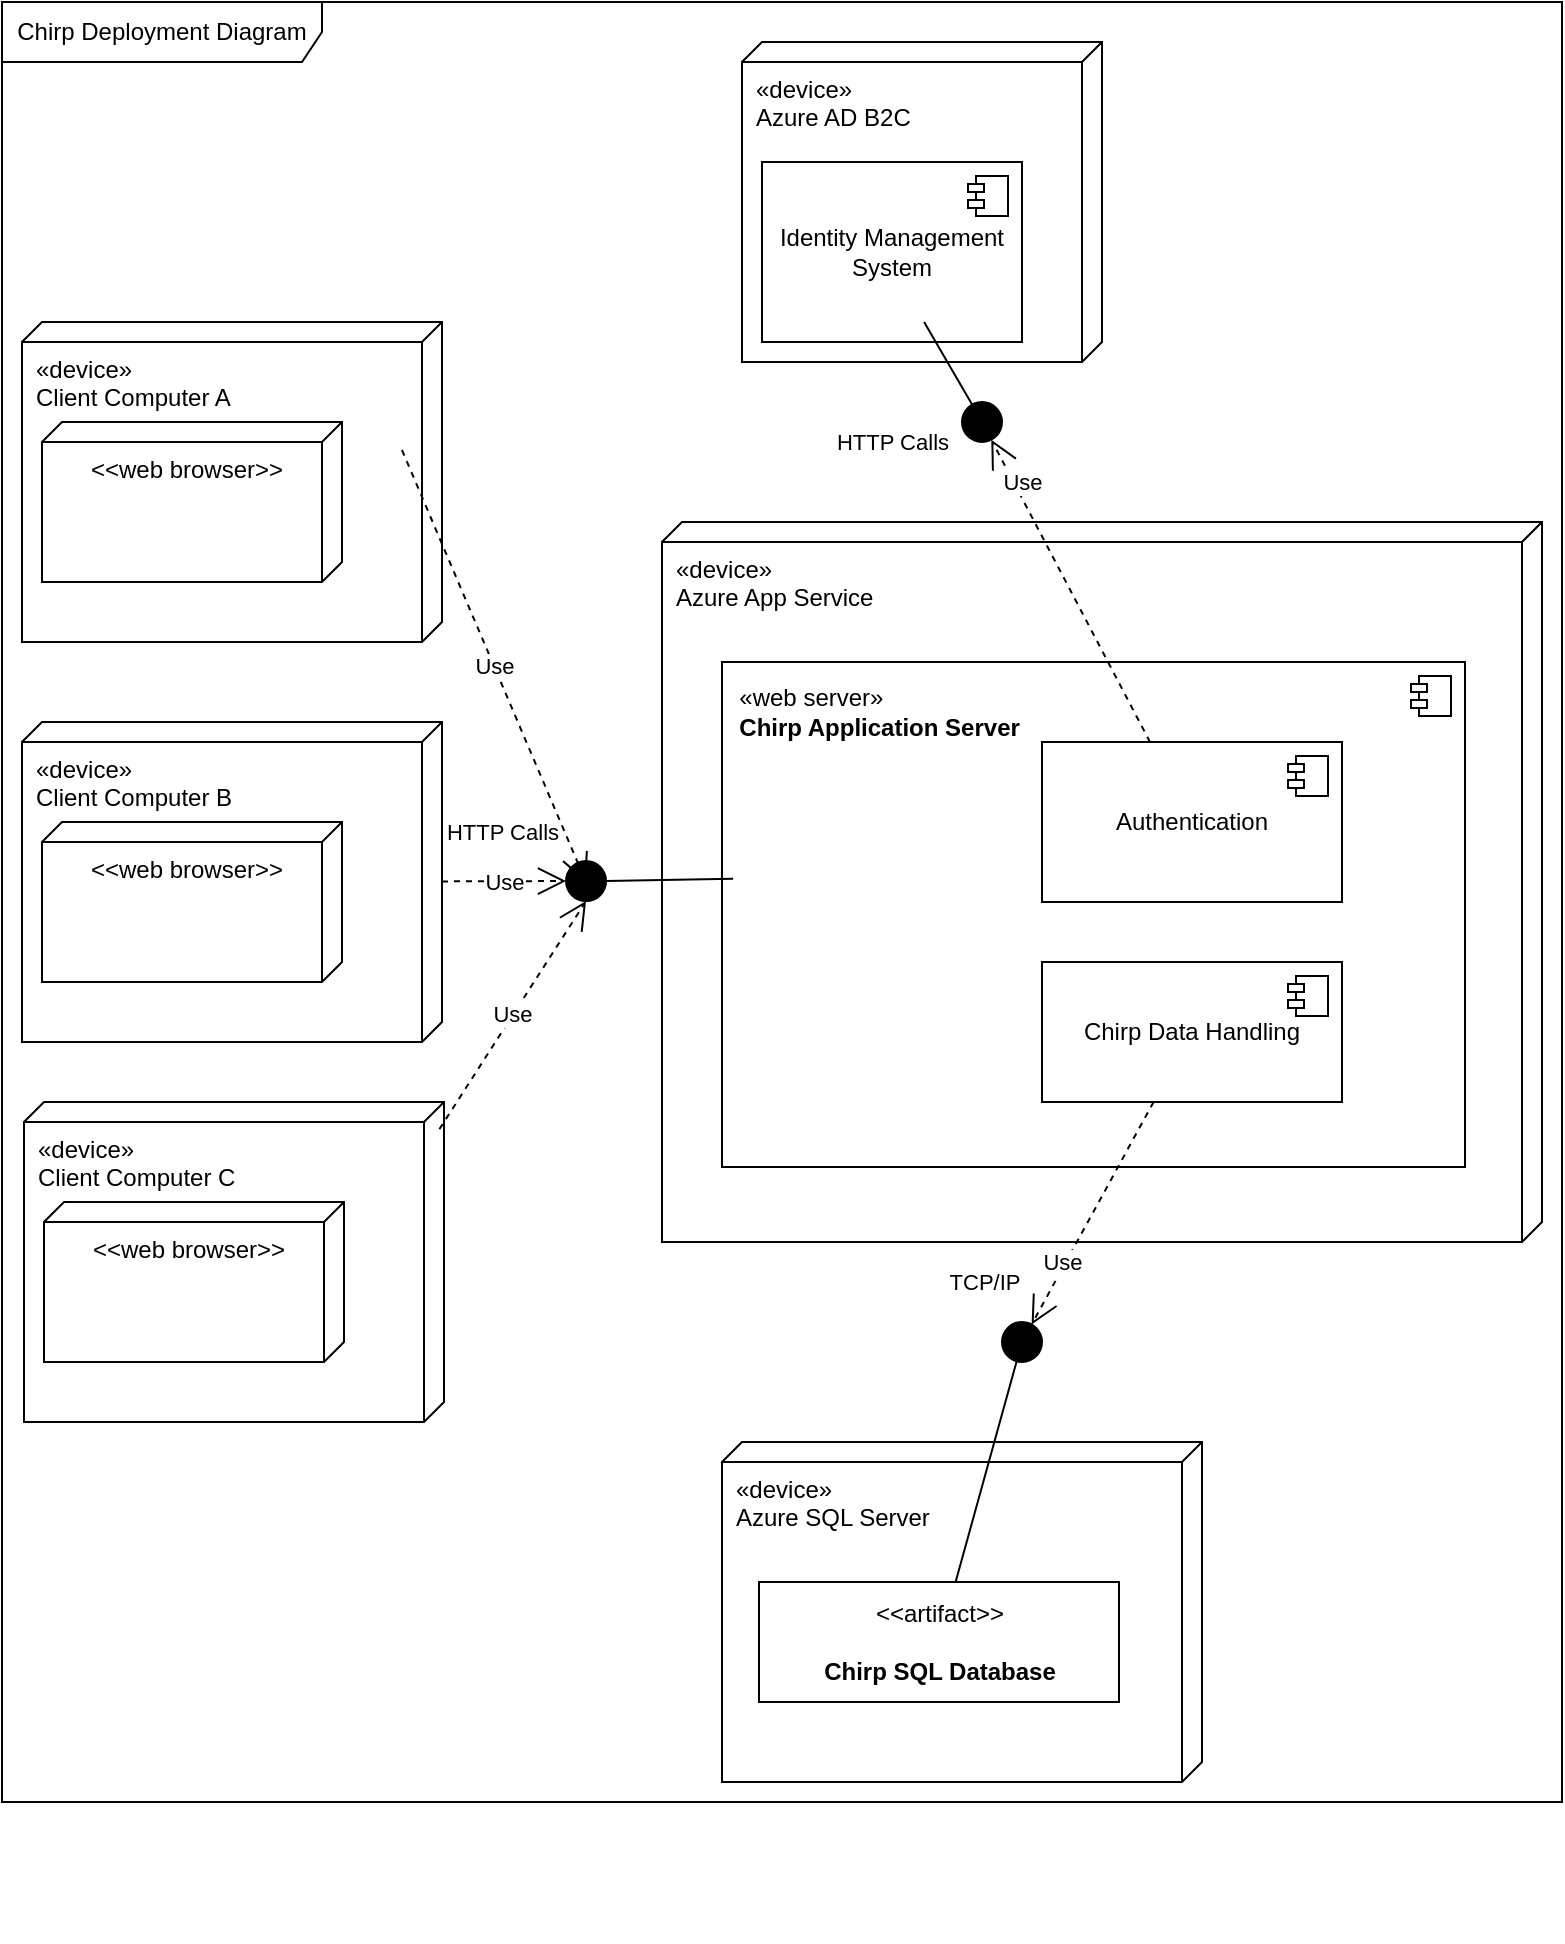 <mxfile version="22.1.11" type="device">
  <diagram name="Page-1" id="UhPslssxLkJ7Oux8vyJi">
    <mxGraphModel dx="1422" dy="838" grid="1" gridSize="10" guides="1" tooltips="1" connect="1" arrows="1" fold="1" page="1" pageScale="1" pageWidth="850" pageHeight="1100" math="0" shadow="0">
      <root>
        <mxCell id="0" />
        <mxCell id="1" parent="0" />
        <mxCell id="nlmfZwtLmCZ6vigMSU_i-14" value="«device»&lt;br&gt;Client Computer A" style="verticalAlign=top;align=left;shape=cube;size=10;direction=south;fontStyle=0;html=1;boundedLbl=1;spacingLeft=5;whiteSpace=wrap;" parent="1" vertex="1">
          <mxGeometry x="40" y="260" width="210" height="160" as="geometry" />
        </mxCell>
        <mxCell id="nlmfZwtLmCZ6vigMSU_i-15" value="&amp;lt;&amp;lt;web browser&amp;gt;&amp;gt;" style="verticalAlign=top;align=center;shape=cube;size=10;direction=south;html=1;boundedLbl=1;spacingLeft=5;whiteSpace=wrap;" parent="nlmfZwtLmCZ6vigMSU_i-14" vertex="1">
          <mxGeometry width="150" height="80" relative="1" as="geometry">
            <mxPoint x="10" y="50" as="offset" />
          </mxGeometry>
        </mxCell>
        <mxCell id="nlmfZwtLmCZ6vigMSU_i-22" value="" style="group" parent="1" vertex="1" connectable="0">
          <mxGeometry x="360" y="360" width="440" height="360" as="geometry" />
        </mxCell>
        <mxCell id="nlmfZwtLmCZ6vigMSU_i-17" value="«device»&lt;br&gt;Azure App Service" style="verticalAlign=top;align=left;shape=cube;size=10;direction=south;fontStyle=0;html=1;boundedLbl=1;spacingLeft=5;whiteSpace=wrap;" parent="nlmfZwtLmCZ6vigMSU_i-22" vertex="1">
          <mxGeometry width="440" height="360" as="geometry" />
        </mxCell>
        <mxCell id="nlmfZwtLmCZ6vigMSU_i-20" value="&amp;nbsp; «web server»&lt;br&gt;&lt;b&gt;&amp;nbsp; Chirp Application Server&lt;br&gt;&lt;br&gt;&lt;br&gt;&lt;br&gt;&lt;br&gt;&lt;br&gt;&lt;br&gt;&lt;br&gt;&lt;br&gt;&lt;br&gt;&lt;br&gt;&lt;br&gt;&lt;br&gt;&lt;br&gt;&lt;br&gt;&lt;/b&gt;" style="html=1;dropTarget=0;whiteSpace=wrap;align=left;" parent="nlmfZwtLmCZ6vigMSU_i-22" vertex="1">
          <mxGeometry x="30" y="70" width="371.5" height="252.5" as="geometry" />
        </mxCell>
        <mxCell id="nlmfZwtLmCZ6vigMSU_i-21" value="" style="shape=module;jettyWidth=8;jettyHeight=4;" parent="nlmfZwtLmCZ6vigMSU_i-20" vertex="1">
          <mxGeometry x="1" width="20" height="20" relative="1" as="geometry">
            <mxPoint x="-27" y="7" as="offset" />
          </mxGeometry>
        </mxCell>
        <mxCell id="QQDXkvmA1Xn2XHOI6hNw-1" value="Authentication" style="html=1;dropTarget=0;whiteSpace=wrap;" parent="nlmfZwtLmCZ6vigMSU_i-22" vertex="1">
          <mxGeometry x="190" y="110" width="150" height="80" as="geometry" />
        </mxCell>
        <mxCell id="QQDXkvmA1Xn2XHOI6hNw-2" value="" style="shape=module;jettyWidth=8;jettyHeight=4;" parent="QQDXkvmA1Xn2XHOI6hNw-1" vertex="1">
          <mxGeometry x="1" width="20" height="20" relative="1" as="geometry">
            <mxPoint x="-27" y="7" as="offset" />
          </mxGeometry>
        </mxCell>
        <mxCell id="QQDXkvmA1Xn2XHOI6hNw-3" value="Chirp Data Handling" style="html=1;dropTarget=0;whiteSpace=wrap;" parent="nlmfZwtLmCZ6vigMSU_i-22" vertex="1">
          <mxGeometry x="190" y="220" width="150" height="70" as="geometry" />
        </mxCell>
        <mxCell id="QQDXkvmA1Xn2XHOI6hNw-4" value="" style="shape=module;jettyWidth=8;jettyHeight=4;" parent="QQDXkvmA1Xn2XHOI6hNw-3" vertex="1">
          <mxGeometry x="1" width="20" height="20" relative="1" as="geometry">
            <mxPoint x="-27" y="7" as="offset" />
          </mxGeometry>
        </mxCell>
        <mxCell id="nlmfZwtLmCZ6vigMSU_i-28" value="" style="group" parent="1" vertex="1" connectable="0">
          <mxGeometry x="400" y="120" width="180" height="160" as="geometry" />
        </mxCell>
        <mxCell id="nlmfZwtLmCZ6vigMSU_i-23" value="«device»&lt;br&gt;Azure AD B2C" style="verticalAlign=top;align=left;shape=cube;size=10;direction=south;fontStyle=0;html=1;boundedLbl=1;spacingLeft=5;whiteSpace=wrap;" parent="nlmfZwtLmCZ6vigMSU_i-28" vertex="1">
          <mxGeometry width="180" height="160" as="geometry" />
        </mxCell>
        <mxCell id="nlmfZwtLmCZ6vigMSU_i-25" value="Identity Management System" style="html=1;dropTarget=0;whiteSpace=wrap;" parent="nlmfZwtLmCZ6vigMSU_i-28" vertex="1">
          <mxGeometry x="10" y="60" width="130" height="90" as="geometry" />
        </mxCell>
        <mxCell id="nlmfZwtLmCZ6vigMSU_i-26" value="" style="shape=module;jettyWidth=8;jettyHeight=4;" parent="nlmfZwtLmCZ6vigMSU_i-25" vertex="1">
          <mxGeometry x="1" width="20" height="20" relative="1" as="geometry">
            <mxPoint x="-27" y="7" as="offset" />
          </mxGeometry>
        </mxCell>
        <mxCell id="nlmfZwtLmCZ6vigMSU_i-34" value="" style="group" parent="1" vertex="1" connectable="0">
          <mxGeometry x="390" y="820" width="240" height="250" as="geometry" />
        </mxCell>
        <mxCell id="nlmfZwtLmCZ6vigMSU_i-29" value="«device»&lt;br&gt;Azure SQL Server&lt;br&gt;" style="verticalAlign=top;align=left;shape=cube;size=10;direction=south;fontStyle=0;html=1;boundedLbl=1;spacingLeft=5;whiteSpace=wrap;container=0;" parent="nlmfZwtLmCZ6vigMSU_i-34" vertex="1">
          <mxGeometry width="240" height="170" as="geometry" />
        </mxCell>
        <mxCell id="nlmfZwtLmCZ6vigMSU_i-32" value="&amp;lt;&amp;lt;artifact&amp;gt;&amp;gt;&lt;br&gt;&lt;br&gt;&lt;b&gt;Chirp SQL Database&lt;/b&gt;" style="html=1;align=center;verticalAlign=middle;dashed=0;whiteSpace=wrap;container=0;" parent="nlmfZwtLmCZ6vigMSU_i-34" vertex="1">
          <mxGeometry x="18.5" y="70" width="180" height="60" as="geometry" />
        </mxCell>
        <mxCell id="nlmfZwtLmCZ6vigMSU_i-37" value="«device»&lt;br&gt;Client Computer B" style="verticalAlign=top;align=left;shape=cube;size=10;direction=south;fontStyle=0;html=1;boundedLbl=1;spacingLeft=5;whiteSpace=wrap;" parent="1" vertex="1">
          <mxGeometry x="40" y="460" width="210" height="160" as="geometry" />
        </mxCell>
        <mxCell id="nlmfZwtLmCZ6vigMSU_i-38" value="&amp;lt;&amp;lt;web browser&amp;gt;&amp;gt;" style="verticalAlign=top;align=center;shape=cube;size=10;direction=south;html=1;boundedLbl=1;spacingLeft=5;whiteSpace=wrap;" parent="nlmfZwtLmCZ6vigMSU_i-37" vertex="1">
          <mxGeometry width="150" height="80" relative="1" as="geometry">
            <mxPoint x="10" y="50" as="offset" />
          </mxGeometry>
        </mxCell>
        <mxCell id="nlmfZwtLmCZ6vigMSU_i-39" value="«device»&lt;br&gt;Client Computer C" style="verticalAlign=top;align=left;shape=cube;size=10;direction=south;fontStyle=0;html=1;boundedLbl=1;spacingLeft=5;whiteSpace=wrap;" parent="1" vertex="1">
          <mxGeometry x="41" y="650" width="210" height="160" as="geometry" />
        </mxCell>
        <mxCell id="nlmfZwtLmCZ6vigMSU_i-40" value="&amp;lt;&amp;lt;web browser&amp;gt;&amp;gt;" style="verticalAlign=top;align=center;shape=cube;size=10;direction=south;html=1;boundedLbl=1;spacingLeft=5;whiteSpace=wrap;" parent="nlmfZwtLmCZ6vigMSU_i-39" vertex="1">
          <mxGeometry width="150" height="80" relative="1" as="geometry">
            <mxPoint x="10" y="50" as="offset" />
          </mxGeometry>
        </mxCell>
        <mxCell id="nlmfZwtLmCZ6vigMSU_i-41" value="Use" style="endArrow=open;endSize=12;dashed=1;html=1;rounded=0;exitX=0.403;exitY=-0.038;exitDx=0;exitDy=0;exitPerimeter=0;" parent="1" edge="1">
          <mxGeometry width="160" relative="1" as="geometry">
            <mxPoint x="230.0" y="324" as="sourcePoint" />
            <mxPoint x="322" y="540" as="targetPoint" />
          </mxGeometry>
        </mxCell>
        <mxCell id="nlmfZwtLmCZ6vigMSU_i-43" value="Use" style="endArrow=open;endSize=12;dashed=1;html=1;rounded=0;exitX=0.085;exitY=0.011;exitDx=0;exitDy=0;exitPerimeter=0;entryX=0.5;entryY=1;entryDx=0;entryDy=0;" parent="1" source="nlmfZwtLmCZ6vigMSU_i-39" target="QQDXkvmA1Xn2XHOI6hNw-6" edge="1">
          <mxGeometry width="160" relative="1" as="geometry">
            <mxPoint x="300" y="660" as="sourcePoint" />
            <mxPoint x="330" y="540" as="targetPoint" />
          </mxGeometry>
        </mxCell>
        <mxCell id="nlmfZwtLmCZ6vigMSU_i-45" value="Use" style="endArrow=open;endSize=12;dashed=1;html=1;rounded=0;" parent="1" source="nlmfZwtLmCZ6vigMSU_i-37" target="QQDXkvmA1Xn2XHOI6hNw-6" edge="1">
          <mxGeometry width="160" relative="1" as="geometry">
            <mxPoint x="310" y="690" as="sourcePoint" />
            <mxPoint x="330" y="540" as="targetPoint" />
          </mxGeometry>
        </mxCell>
        <mxCell id="nlmfZwtLmCZ6vigMSU_i-46" value="HTTP Calls" style="edgeLabel;html=1;align=center;verticalAlign=middle;resizable=0;points=[];" parent="nlmfZwtLmCZ6vigMSU_i-45" vertex="1" connectable="0">
          <mxGeometry x="0.413" y="2" relative="1" as="geometry">
            <mxPoint x="-14" y="-23" as="offset" />
          </mxGeometry>
        </mxCell>
        <mxCell id="nlmfZwtLmCZ6vigMSU_i-48" value="Use" style="endArrow=open;endSize=12;dashed=1;html=1;rounded=0;" parent="1" source="QQDXkvmA1Xn2XHOI6hNw-1" target="QQDXkvmA1Xn2XHOI6hNw-12" edge="1">
          <mxGeometry x="0.697" y="-4" width="160" relative="1" as="geometry">
            <mxPoint x="310" y="325" as="sourcePoint" />
            <mxPoint x="470" y="325" as="targetPoint" />
            <mxPoint as="offset" />
          </mxGeometry>
        </mxCell>
        <mxCell id="nlmfZwtLmCZ6vigMSU_i-49" value="HTTP Calls" style="edgeLabel;html=1;align=center;verticalAlign=middle;resizable=0;points=[];" parent="nlmfZwtLmCZ6vigMSU_i-48" vertex="1" connectable="0">
          <mxGeometry x="0.413" y="2" relative="1" as="geometry">
            <mxPoint x="-71" y="-44" as="offset" />
          </mxGeometry>
        </mxCell>
        <mxCell id="nlmfZwtLmCZ6vigMSU_i-50" value="Use" style="endArrow=open;endSize=12;dashed=1;html=1;rounded=0;" parent="1" source="QQDXkvmA1Xn2XHOI6hNw-3" target="QQDXkvmA1Xn2XHOI6hNw-10" edge="1">
          <mxGeometry x="0.453" y="-2" width="160" relative="1" as="geometry">
            <mxPoint x="443" y="724" as="sourcePoint" />
            <mxPoint x="610" y="770" as="targetPoint" />
            <mxPoint as="offset" />
          </mxGeometry>
        </mxCell>
        <mxCell id="nlmfZwtLmCZ6vigMSU_i-51" value="TCP/IP" style="edgeLabel;html=1;align=center;verticalAlign=middle;resizable=0;points=[];" parent="nlmfZwtLmCZ6vigMSU_i-50" vertex="1" connectable="0">
          <mxGeometry x="0.413" y="2" relative="1" as="geometry">
            <mxPoint x="-44" y="10" as="offset" />
          </mxGeometry>
        </mxCell>
        <mxCell id="QQDXkvmA1Xn2XHOI6hNw-6" value="" style="ellipse;fillColor=strokeColor;html=1;" parent="1" vertex="1">
          <mxGeometry x="312.02" y="529.52" width="20" height="20" as="geometry" />
        </mxCell>
        <mxCell id="QQDXkvmA1Xn2XHOI6hNw-9" value="" style="endArrow=none;html=1;rounded=0;exitX=1;exitY=0.5;exitDx=0;exitDy=0;entryX=0.015;entryY=0.429;entryDx=0;entryDy=0;entryPerimeter=0;" parent="1" source="QQDXkvmA1Xn2XHOI6hNw-6" target="nlmfZwtLmCZ6vigMSU_i-20" edge="1">
          <mxGeometry width="50" height="50" relative="1" as="geometry">
            <mxPoint x="400" y="590" as="sourcePoint" />
            <mxPoint x="390" y="540" as="targetPoint" />
          </mxGeometry>
        </mxCell>
        <mxCell id="QQDXkvmA1Xn2XHOI6hNw-10" value="" style="ellipse;fillColor=strokeColor;html=1;" parent="1" vertex="1">
          <mxGeometry x="530" y="760" width="20" height="20" as="geometry" />
        </mxCell>
        <mxCell id="QQDXkvmA1Xn2XHOI6hNw-14" value="" style="endArrow=none;html=1;rounded=0;" parent="1" source="nlmfZwtLmCZ6vigMSU_i-32" target="QQDXkvmA1Xn2XHOI6hNw-10" edge="1">
          <mxGeometry width="50" height="50" relative="1" as="geometry">
            <mxPoint x="400" y="790" as="sourcePoint" />
            <mxPoint x="450" y="740" as="targetPoint" />
          </mxGeometry>
        </mxCell>
        <mxCell id="N9XL7b-_x5qJcE2oZ111-1" value="Chirp Deployment Diagram" style="shape=umlFrame;whiteSpace=wrap;html=1;pointerEvents=0;recursiveResize=0;container=1;collapsible=0;width=160;" parent="1" vertex="1">
          <mxGeometry x="30" y="100" width="780" height="900" as="geometry" />
        </mxCell>
        <mxCell id="QQDXkvmA1Xn2XHOI6hNw-12" value="" style="ellipse;fillColor=strokeColor;html=1;" parent="N9XL7b-_x5qJcE2oZ111-1" vertex="1">
          <mxGeometry x="480" y="200" width="20" height="20" as="geometry" />
        </mxCell>
        <mxCell id="QQDXkvmA1Xn2XHOI6hNw-15" value="" style="endArrow=none;html=1;rounded=0;" parent="N9XL7b-_x5qJcE2oZ111-1" target="QQDXkvmA1Xn2XHOI6hNw-12" edge="1">
          <mxGeometry width="50" height="50" relative="1" as="geometry">
            <mxPoint x="461.055" y="160" as="sourcePoint" />
            <mxPoint x="410" y="330" as="targetPoint" />
          </mxGeometry>
        </mxCell>
      </root>
    </mxGraphModel>
  </diagram>
</mxfile>
